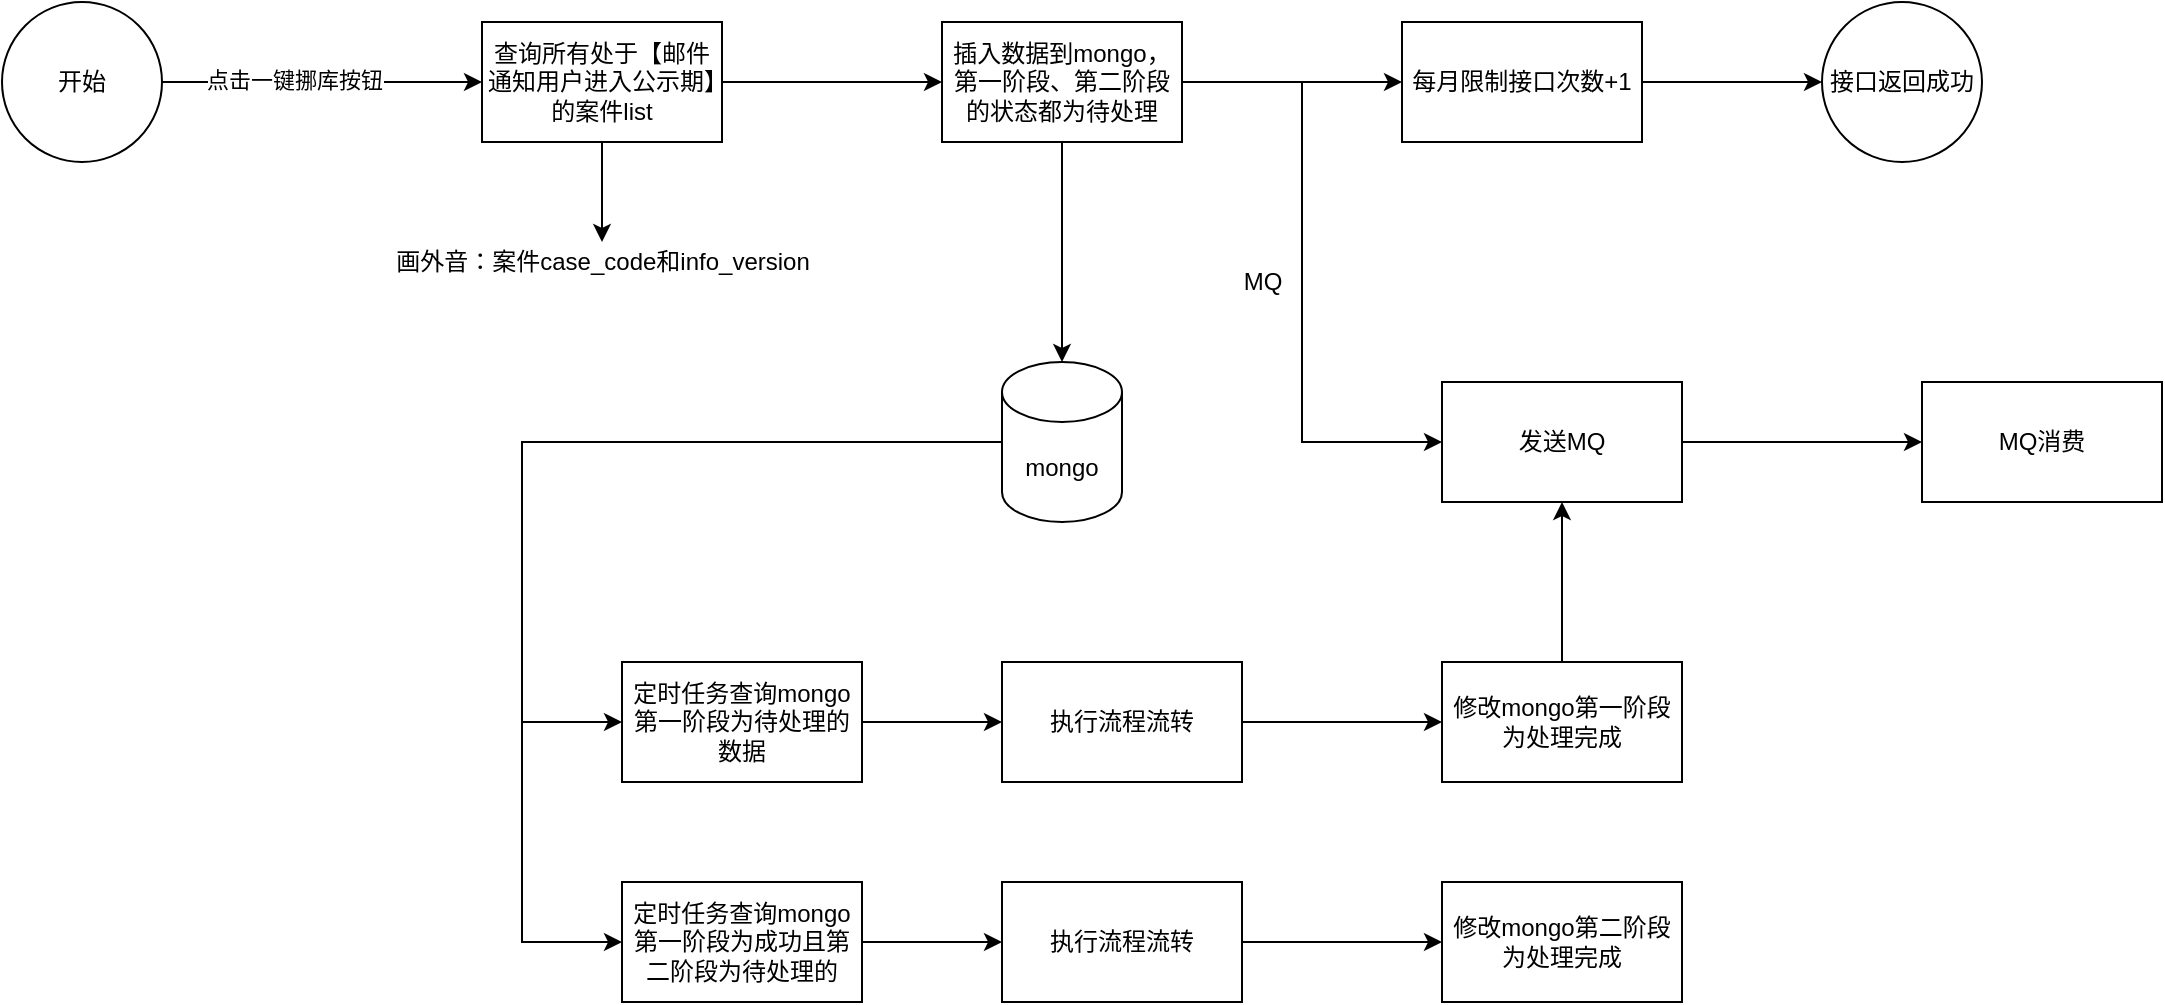 <mxfile version="14.4.2" type="github">
  <diagram id="qZjwHc3WSDLpgnZpSFku" name="第 1 页">
    <mxGraphModel dx="1108" dy="451" grid="1" gridSize="10" guides="1" tooltips="1" connect="1" arrows="1" fold="1" page="1" pageScale="1" pageWidth="1920" pageHeight="1200" math="0" shadow="0">
      <root>
        <mxCell id="0" />
        <mxCell id="1" parent="0" />
        <mxCell id="VQN_di5XNYVQZKUm2q7j-3" style="edgeStyle=orthogonalEdgeStyle;rounded=0;orthogonalLoop=1;jettySize=auto;html=1;entryX=0;entryY=0.5;entryDx=0;entryDy=0;" edge="1" parent="1" source="VQN_di5XNYVQZKUm2q7j-1" target="VQN_di5XNYVQZKUm2q7j-2">
          <mxGeometry relative="1" as="geometry" />
        </mxCell>
        <mxCell id="VQN_di5XNYVQZKUm2q7j-4" value="点击一键挪库按钮" style="edgeLabel;html=1;align=center;verticalAlign=middle;resizable=0;points=[];" vertex="1" connectable="0" parent="VQN_di5XNYVQZKUm2q7j-3">
          <mxGeometry x="-0.175" y="1" relative="1" as="geometry">
            <mxPoint as="offset" />
          </mxGeometry>
        </mxCell>
        <mxCell id="VQN_di5XNYVQZKUm2q7j-1" value="开始" style="ellipse;whiteSpace=wrap;html=1;aspect=fixed;" vertex="1" parent="1">
          <mxGeometry x="90" y="240" width="80" height="80" as="geometry" />
        </mxCell>
        <mxCell id="VQN_di5XNYVQZKUm2q7j-6" style="edgeStyle=orthogonalEdgeStyle;rounded=0;orthogonalLoop=1;jettySize=auto;html=1;entryX=0;entryY=0.5;entryDx=0;entryDy=0;" edge="1" parent="1" source="VQN_di5XNYVQZKUm2q7j-2">
          <mxGeometry relative="1" as="geometry">
            <mxPoint x="560" y="280" as="targetPoint" />
          </mxGeometry>
        </mxCell>
        <mxCell id="VQN_di5XNYVQZKUm2q7j-16" style="edgeStyle=orthogonalEdgeStyle;rounded=0;orthogonalLoop=1;jettySize=auto;html=1;" edge="1" parent="1" source="VQN_di5XNYVQZKUm2q7j-2" target="VQN_di5XNYVQZKUm2q7j-15">
          <mxGeometry relative="1" as="geometry" />
        </mxCell>
        <mxCell id="VQN_di5XNYVQZKUm2q7j-2" value="查询所有处于【邮件通知用户进入公示期】的案件list" style="rounded=0;whiteSpace=wrap;html=1;" vertex="1" parent="1">
          <mxGeometry x="330" y="250" width="120" height="60" as="geometry" />
        </mxCell>
        <mxCell id="VQN_di5XNYVQZKUm2q7j-10" style="edgeStyle=orthogonalEdgeStyle;rounded=0;orthogonalLoop=1;jettySize=auto;html=1;entryX=0.5;entryY=0;entryDx=0;entryDy=0;entryPerimeter=0;" edge="1" parent="1" source="VQN_di5XNYVQZKUm2q7j-7" target="VQN_di5XNYVQZKUm2q7j-9">
          <mxGeometry relative="1" as="geometry" />
        </mxCell>
        <mxCell id="VQN_di5XNYVQZKUm2q7j-12" style="edgeStyle=orthogonalEdgeStyle;rounded=0;orthogonalLoop=1;jettySize=auto;html=1;" edge="1" parent="1" source="VQN_di5XNYVQZKUm2q7j-7">
          <mxGeometry relative="1" as="geometry">
            <mxPoint x="790" y="280" as="targetPoint" />
          </mxGeometry>
        </mxCell>
        <mxCell id="VQN_di5XNYVQZKUm2q7j-32" style="edgeStyle=orthogonalEdgeStyle;rounded=0;orthogonalLoop=1;jettySize=auto;html=1;entryX=0;entryY=0.5;entryDx=0;entryDy=0;" edge="1" parent="1" source="VQN_di5XNYVQZKUm2q7j-7" target="VQN_di5XNYVQZKUm2q7j-31">
          <mxGeometry relative="1" as="geometry">
            <Array as="points">
              <mxPoint x="740" y="280" />
              <mxPoint x="740" y="460" />
            </Array>
          </mxGeometry>
        </mxCell>
        <mxCell id="VQN_di5XNYVQZKUm2q7j-7" value="插入数据到mongo，第一阶段、第二阶段的状态都为待处理" style="rounded=0;whiteSpace=wrap;html=1;" vertex="1" parent="1">
          <mxGeometry x="560" y="250" width="120" height="60" as="geometry" />
        </mxCell>
        <mxCell id="VQN_di5XNYVQZKUm2q7j-14" style="edgeStyle=orthogonalEdgeStyle;rounded=0;orthogonalLoop=1;jettySize=auto;html=1;entryX=0;entryY=0.5;entryDx=0;entryDy=0;" edge="1" parent="1" source="VQN_di5XNYVQZKUm2q7j-9" target="VQN_di5XNYVQZKUm2q7j-13">
          <mxGeometry relative="1" as="geometry">
            <Array as="points">
              <mxPoint x="350" y="460" />
              <mxPoint x="350" y="600" />
            </Array>
          </mxGeometry>
        </mxCell>
        <mxCell id="VQN_di5XNYVQZKUm2q7j-26" style="edgeStyle=orthogonalEdgeStyle;rounded=0;orthogonalLoop=1;jettySize=auto;html=1;entryX=0;entryY=0.5;entryDx=0;entryDy=0;" edge="1" parent="1" source="VQN_di5XNYVQZKUm2q7j-9" target="VQN_di5XNYVQZKUm2q7j-21">
          <mxGeometry relative="1" as="geometry">
            <Array as="points">
              <mxPoint x="350" y="460" />
              <mxPoint x="350" y="710" />
            </Array>
          </mxGeometry>
        </mxCell>
        <mxCell id="VQN_di5XNYVQZKUm2q7j-9" value="mongo" style="shape=cylinder3;whiteSpace=wrap;html=1;boundedLbl=1;backgroundOutline=1;size=15;" vertex="1" parent="1">
          <mxGeometry x="590" y="420" width="60" height="80" as="geometry" />
        </mxCell>
        <mxCell id="VQN_di5XNYVQZKUm2q7j-11" value="接口返回成功" style="ellipse;whiteSpace=wrap;html=1;aspect=fixed;" vertex="1" parent="1">
          <mxGeometry x="1000" y="240" width="80" height="80" as="geometry" />
        </mxCell>
        <mxCell id="VQN_di5XNYVQZKUm2q7j-18" style="edgeStyle=orthogonalEdgeStyle;rounded=0;orthogonalLoop=1;jettySize=auto;html=1;" edge="1" parent="1" source="VQN_di5XNYVQZKUm2q7j-13" target="VQN_di5XNYVQZKUm2q7j-17">
          <mxGeometry relative="1" as="geometry" />
        </mxCell>
        <mxCell id="VQN_di5XNYVQZKUm2q7j-13" value="定时任务查询mongo第一阶段为待处理的数据" style="rounded=0;whiteSpace=wrap;html=1;" vertex="1" parent="1">
          <mxGeometry x="400" y="570" width="120" height="60" as="geometry" />
        </mxCell>
        <mxCell id="VQN_di5XNYVQZKUm2q7j-15" value="画外音：案件case_code和info_version" style="text;html=1;align=center;verticalAlign=middle;resizable=0;points=[];autosize=1;" vertex="1" parent="1">
          <mxGeometry x="275" y="360" width="230" height="20" as="geometry" />
        </mxCell>
        <mxCell id="VQN_di5XNYVQZKUm2q7j-20" style="edgeStyle=orthogonalEdgeStyle;rounded=0;orthogonalLoop=1;jettySize=auto;html=1;" edge="1" parent="1" source="VQN_di5XNYVQZKUm2q7j-17" target="VQN_di5XNYVQZKUm2q7j-19">
          <mxGeometry relative="1" as="geometry" />
        </mxCell>
        <mxCell id="VQN_di5XNYVQZKUm2q7j-17" value="执行流程流转" style="rounded=0;whiteSpace=wrap;html=1;" vertex="1" parent="1">
          <mxGeometry x="590" y="570" width="120" height="60" as="geometry" />
        </mxCell>
        <mxCell id="VQN_di5XNYVQZKUm2q7j-35" style="edgeStyle=orthogonalEdgeStyle;rounded=0;orthogonalLoop=1;jettySize=auto;html=1;entryX=0.5;entryY=1;entryDx=0;entryDy=0;" edge="1" parent="1" source="VQN_di5XNYVQZKUm2q7j-19" target="VQN_di5XNYVQZKUm2q7j-31">
          <mxGeometry relative="1" as="geometry" />
        </mxCell>
        <mxCell id="VQN_di5XNYVQZKUm2q7j-19" value="修改mongo第一阶段为处理完成" style="rounded=0;whiteSpace=wrap;html=1;" vertex="1" parent="1">
          <mxGeometry x="810" y="570" width="120" height="60" as="geometry" />
        </mxCell>
        <mxCell id="VQN_di5XNYVQZKUm2q7j-23" style="edgeStyle=orthogonalEdgeStyle;rounded=0;orthogonalLoop=1;jettySize=auto;html=1;entryX=0;entryY=0.5;entryDx=0;entryDy=0;" edge="1" parent="1" source="VQN_di5XNYVQZKUm2q7j-21" target="VQN_di5XNYVQZKUm2q7j-22">
          <mxGeometry relative="1" as="geometry" />
        </mxCell>
        <mxCell id="VQN_di5XNYVQZKUm2q7j-21" value="定时任务查询mongo第一阶段为成功且第二阶段为待处理的" style="rounded=0;whiteSpace=wrap;html=1;" vertex="1" parent="1">
          <mxGeometry x="400" y="680" width="120" height="60" as="geometry" />
        </mxCell>
        <mxCell id="VQN_di5XNYVQZKUm2q7j-25" style="edgeStyle=orthogonalEdgeStyle;rounded=0;orthogonalLoop=1;jettySize=auto;html=1;entryX=0;entryY=0.5;entryDx=0;entryDy=0;" edge="1" parent="1" source="VQN_di5XNYVQZKUm2q7j-22" target="VQN_di5XNYVQZKUm2q7j-24">
          <mxGeometry relative="1" as="geometry" />
        </mxCell>
        <mxCell id="VQN_di5XNYVQZKUm2q7j-22" value="执行流程流转" style="rounded=0;whiteSpace=wrap;html=1;" vertex="1" parent="1">
          <mxGeometry x="590" y="680" width="120" height="60" as="geometry" />
        </mxCell>
        <mxCell id="VQN_di5XNYVQZKUm2q7j-24" value="修改mongo第二阶段为处理完成" style="rounded=0;whiteSpace=wrap;html=1;" vertex="1" parent="1">
          <mxGeometry x="810" y="680" width="120" height="60" as="geometry" />
        </mxCell>
        <mxCell id="VQN_di5XNYVQZKUm2q7j-30" style="edgeStyle=orthogonalEdgeStyle;rounded=0;orthogonalLoop=1;jettySize=auto;html=1;entryX=0;entryY=0.5;entryDx=0;entryDy=0;" edge="1" parent="1" source="VQN_di5XNYVQZKUm2q7j-29" target="VQN_di5XNYVQZKUm2q7j-11">
          <mxGeometry relative="1" as="geometry" />
        </mxCell>
        <mxCell id="VQN_di5XNYVQZKUm2q7j-29" value="每月限制接口次数+1" style="whiteSpace=wrap;html=1;" vertex="1" parent="1">
          <mxGeometry x="790" y="250" width="120" height="60" as="geometry" />
        </mxCell>
        <mxCell id="VQN_di5XNYVQZKUm2q7j-37" style="edgeStyle=orthogonalEdgeStyle;rounded=0;orthogonalLoop=1;jettySize=auto;html=1;" edge="1" parent="1" source="VQN_di5XNYVQZKUm2q7j-31" target="VQN_di5XNYVQZKUm2q7j-36">
          <mxGeometry relative="1" as="geometry" />
        </mxCell>
        <mxCell id="VQN_di5XNYVQZKUm2q7j-31" value="发送MQ" style="rounded=0;whiteSpace=wrap;html=1;" vertex="1" parent="1">
          <mxGeometry x="810" y="430" width="120" height="60" as="geometry" />
        </mxCell>
        <mxCell id="VQN_di5XNYVQZKUm2q7j-33" value="MQ" style="text;html=1;align=center;verticalAlign=middle;resizable=0;points=[];autosize=1;" vertex="1" parent="1">
          <mxGeometry x="705" y="370" width="30" height="20" as="geometry" />
        </mxCell>
        <mxCell id="VQN_di5XNYVQZKUm2q7j-36" value="MQ消费" style="rounded=0;whiteSpace=wrap;html=1;" vertex="1" parent="1">
          <mxGeometry x="1050" y="430" width="120" height="60" as="geometry" />
        </mxCell>
      </root>
    </mxGraphModel>
  </diagram>
</mxfile>
